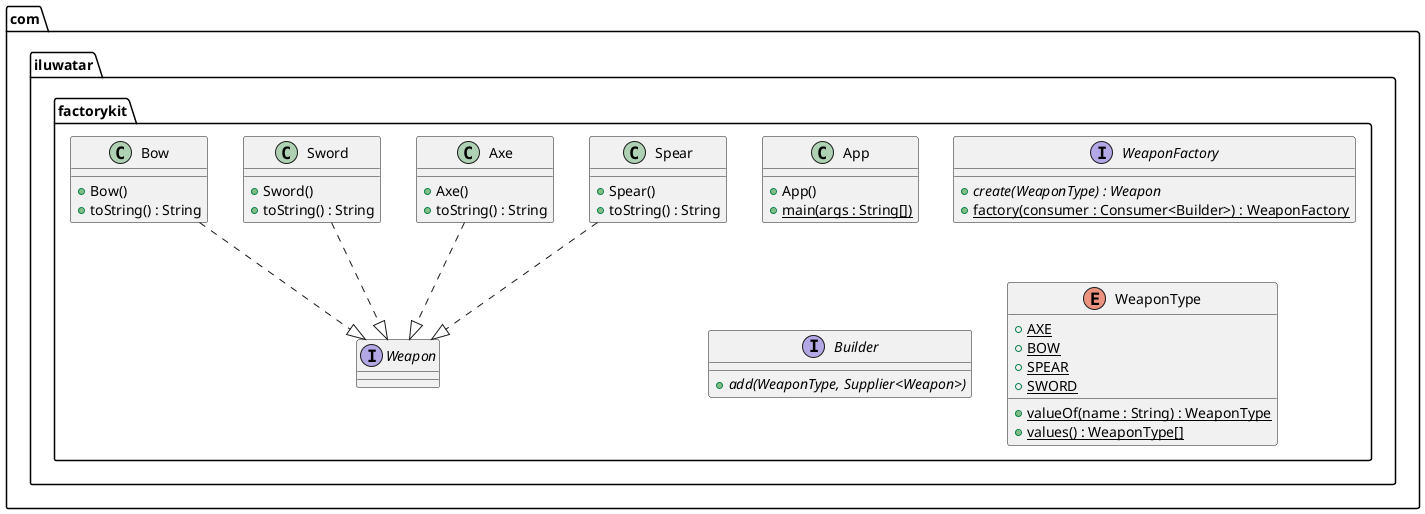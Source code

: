 @startuml
package com.iluwatar.factorykit {
  class Spear {
    + Spear()
    + toString() : String
  }
  class App {
    + App()
    + main(args : String[]) {static}
  }
  interface Weapon {
  }
  interface WeaponFactory {
    + create(WeaponType) : Weapon {abstract}
    + factory(consumer : Consumer<Builder>) : WeaponFactory {static}
  }
  class Axe {
    + Axe()
    + toString() : String
  }
  class Sword {
    + Sword()
    + toString() : String
  }
  class Bow {
    + Bow()
    + toString() : String
  }
  interface Builder {
    + add(WeaponType, Supplier<Weapon>) {abstract}
  }
  enum WeaponType {
    + AXE {static}
    + BOW {static}
    + SPEAR {static}
    + SWORD {static}
    + valueOf(name : String) : WeaponType {static}
    + values() : WeaponType[] {static}
  }
}
Spear ..|> Weapon 
Axe ..|> Weapon 
Sword ..|> Weapon 
Bow ..|> Weapon 
@enduml